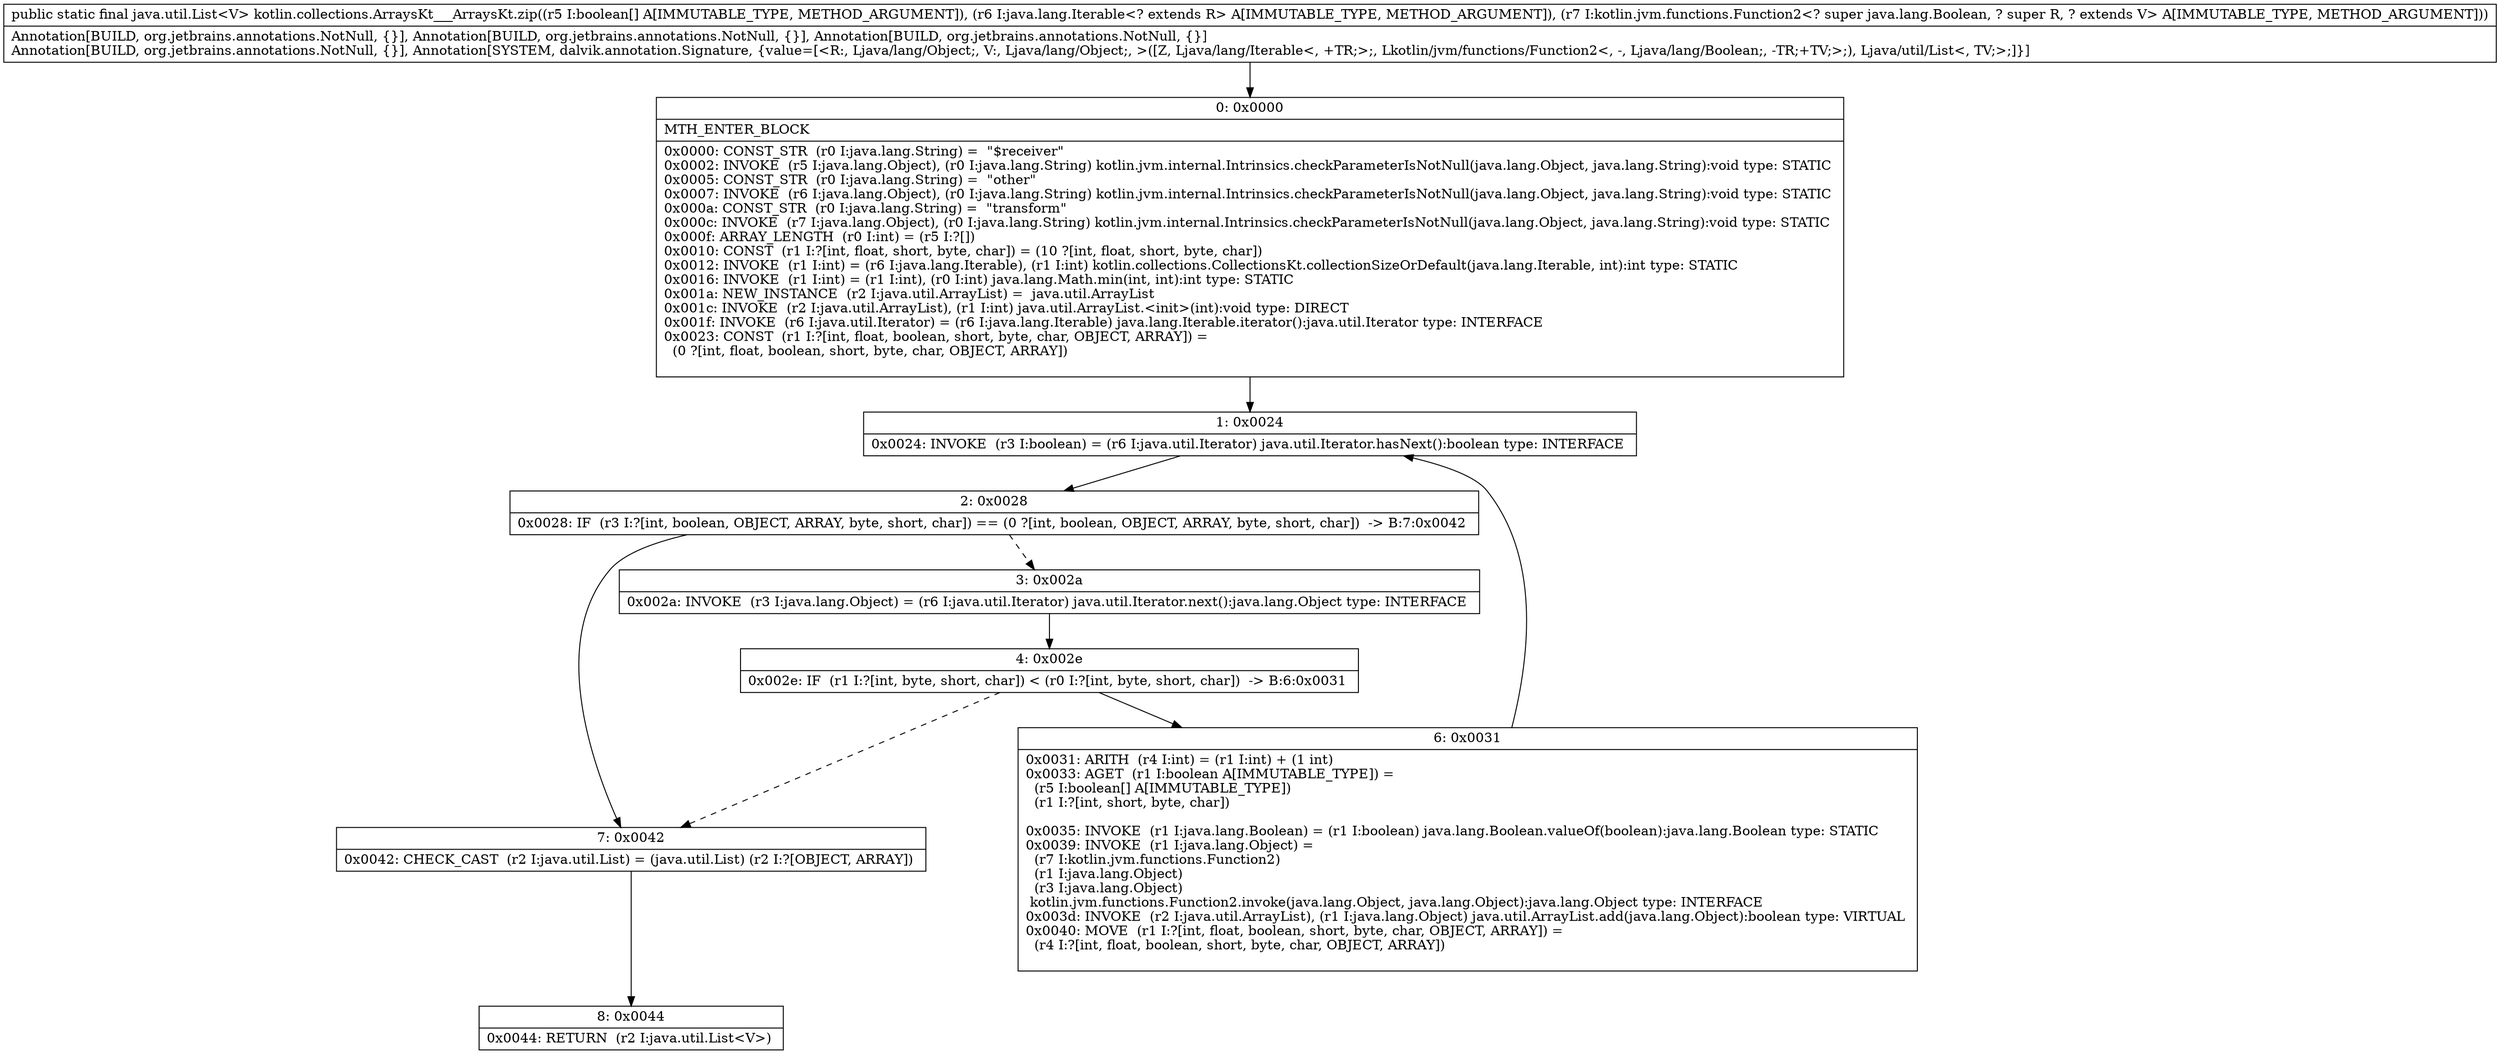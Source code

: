 digraph "CFG forkotlin.collections.ArraysKt___ArraysKt.zip([ZLjava\/lang\/Iterable;Lkotlin\/jvm\/functions\/Function2;)Ljava\/util\/List;" {
Node_0 [shape=record,label="{0\:\ 0x0000|MTH_ENTER_BLOCK\l|0x0000: CONST_STR  (r0 I:java.lang.String) =  \"$receiver\" \l0x0002: INVOKE  (r5 I:java.lang.Object), (r0 I:java.lang.String) kotlin.jvm.internal.Intrinsics.checkParameterIsNotNull(java.lang.Object, java.lang.String):void type: STATIC \l0x0005: CONST_STR  (r0 I:java.lang.String) =  \"other\" \l0x0007: INVOKE  (r6 I:java.lang.Object), (r0 I:java.lang.String) kotlin.jvm.internal.Intrinsics.checkParameterIsNotNull(java.lang.Object, java.lang.String):void type: STATIC \l0x000a: CONST_STR  (r0 I:java.lang.String) =  \"transform\" \l0x000c: INVOKE  (r7 I:java.lang.Object), (r0 I:java.lang.String) kotlin.jvm.internal.Intrinsics.checkParameterIsNotNull(java.lang.Object, java.lang.String):void type: STATIC \l0x000f: ARRAY_LENGTH  (r0 I:int) = (r5 I:?[]) \l0x0010: CONST  (r1 I:?[int, float, short, byte, char]) = (10 ?[int, float, short, byte, char]) \l0x0012: INVOKE  (r1 I:int) = (r6 I:java.lang.Iterable), (r1 I:int) kotlin.collections.CollectionsKt.collectionSizeOrDefault(java.lang.Iterable, int):int type: STATIC \l0x0016: INVOKE  (r1 I:int) = (r1 I:int), (r0 I:int) java.lang.Math.min(int, int):int type: STATIC \l0x001a: NEW_INSTANCE  (r2 I:java.util.ArrayList) =  java.util.ArrayList \l0x001c: INVOKE  (r2 I:java.util.ArrayList), (r1 I:int) java.util.ArrayList.\<init\>(int):void type: DIRECT \l0x001f: INVOKE  (r6 I:java.util.Iterator) = (r6 I:java.lang.Iterable) java.lang.Iterable.iterator():java.util.Iterator type: INTERFACE \l0x0023: CONST  (r1 I:?[int, float, boolean, short, byte, char, OBJECT, ARRAY]) = \l  (0 ?[int, float, boolean, short, byte, char, OBJECT, ARRAY])\l \l}"];
Node_1 [shape=record,label="{1\:\ 0x0024|0x0024: INVOKE  (r3 I:boolean) = (r6 I:java.util.Iterator) java.util.Iterator.hasNext():boolean type: INTERFACE \l}"];
Node_2 [shape=record,label="{2\:\ 0x0028|0x0028: IF  (r3 I:?[int, boolean, OBJECT, ARRAY, byte, short, char]) == (0 ?[int, boolean, OBJECT, ARRAY, byte, short, char])  \-\> B:7:0x0042 \l}"];
Node_3 [shape=record,label="{3\:\ 0x002a|0x002a: INVOKE  (r3 I:java.lang.Object) = (r6 I:java.util.Iterator) java.util.Iterator.next():java.lang.Object type: INTERFACE \l}"];
Node_4 [shape=record,label="{4\:\ 0x002e|0x002e: IF  (r1 I:?[int, byte, short, char]) \< (r0 I:?[int, byte, short, char])  \-\> B:6:0x0031 \l}"];
Node_6 [shape=record,label="{6\:\ 0x0031|0x0031: ARITH  (r4 I:int) = (r1 I:int) + (1 int) \l0x0033: AGET  (r1 I:boolean A[IMMUTABLE_TYPE]) = \l  (r5 I:boolean[] A[IMMUTABLE_TYPE])\l  (r1 I:?[int, short, byte, char])\l \l0x0035: INVOKE  (r1 I:java.lang.Boolean) = (r1 I:boolean) java.lang.Boolean.valueOf(boolean):java.lang.Boolean type: STATIC \l0x0039: INVOKE  (r1 I:java.lang.Object) = \l  (r7 I:kotlin.jvm.functions.Function2)\l  (r1 I:java.lang.Object)\l  (r3 I:java.lang.Object)\l kotlin.jvm.functions.Function2.invoke(java.lang.Object, java.lang.Object):java.lang.Object type: INTERFACE \l0x003d: INVOKE  (r2 I:java.util.ArrayList), (r1 I:java.lang.Object) java.util.ArrayList.add(java.lang.Object):boolean type: VIRTUAL \l0x0040: MOVE  (r1 I:?[int, float, boolean, short, byte, char, OBJECT, ARRAY]) = \l  (r4 I:?[int, float, boolean, short, byte, char, OBJECT, ARRAY])\l \l}"];
Node_7 [shape=record,label="{7\:\ 0x0042|0x0042: CHECK_CAST  (r2 I:java.util.List) = (java.util.List) (r2 I:?[OBJECT, ARRAY]) \l}"];
Node_8 [shape=record,label="{8\:\ 0x0044|0x0044: RETURN  (r2 I:java.util.List\<V\>) \l}"];
MethodNode[shape=record,label="{public static final java.util.List\<V\> kotlin.collections.ArraysKt___ArraysKt.zip((r5 I:boolean[] A[IMMUTABLE_TYPE, METHOD_ARGUMENT]), (r6 I:java.lang.Iterable\<? extends R\> A[IMMUTABLE_TYPE, METHOD_ARGUMENT]), (r7 I:kotlin.jvm.functions.Function2\<? super java.lang.Boolean, ? super R, ? extends V\> A[IMMUTABLE_TYPE, METHOD_ARGUMENT]))  | Annotation[BUILD, org.jetbrains.annotations.NotNull, \{\}], Annotation[BUILD, org.jetbrains.annotations.NotNull, \{\}], Annotation[BUILD, org.jetbrains.annotations.NotNull, \{\}]\lAnnotation[BUILD, org.jetbrains.annotations.NotNull, \{\}], Annotation[SYSTEM, dalvik.annotation.Signature, \{value=[\<R:, Ljava\/lang\/Object;, V:, Ljava\/lang\/Object;, \>([Z, Ljava\/lang\/Iterable\<, +TR;\>;, Lkotlin\/jvm\/functions\/Function2\<, \-, Ljava\/lang\/Boolean;, \-TR;+TV;\>;), Ljava\/util\/List\<, TV;\>;]\}]\l}"];
MethodNode -> Node_0;
Node_0 -> Node_1;
Node_1 -> Node_2;
Node_2 -> Node_3[style=dashed];
Node_2 -> Node_7;
Node_3 -> Node_4;
Node_4 -> Node_6;
Node_4 -> Node_7[style=dashed];
Node_6 -> Node_1;
Node_7 -> Node_8;
}

